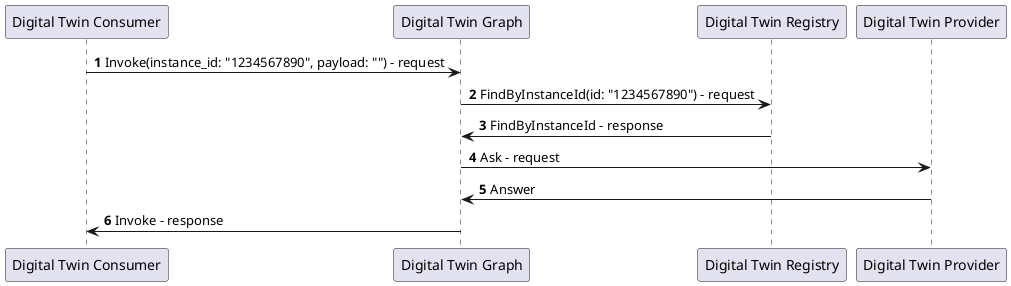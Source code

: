 @startuml

autonumber

participant "Digital Twin Consumer" as CONSUMER
participant "Digital Twin Graph" as DIGITAL_TWIN_GRAPH
participant "Digital Twin Registry" as DIGITAL_TWIN_REGISTRY
participant "Digital Twin Provider" as PROVIDER

CONSUMER -> DIGITAL_TWIN_GRAPH: Invoke(instance_id: "1234567890", payload: "") - request

DIGITAL_TWIN_GRAPH -> DIGITAL_TWIN_REGISTRY: FindByInstanceId(id: "1234567890") - request
DIGITAL_TWIN_GRAPH <- DIGITAL_TWIN_REGISTRY: FindByInstanceId - response

DIGITAL_TWIN_GRAPH -> PROVIDER: Ask - request
DIGITAL_TWIN_GRAPH <- PROVIDER: Answer

CONSUMER <- DIGITAL_TWIN_GRAPH: Invoke - response

@enduml
